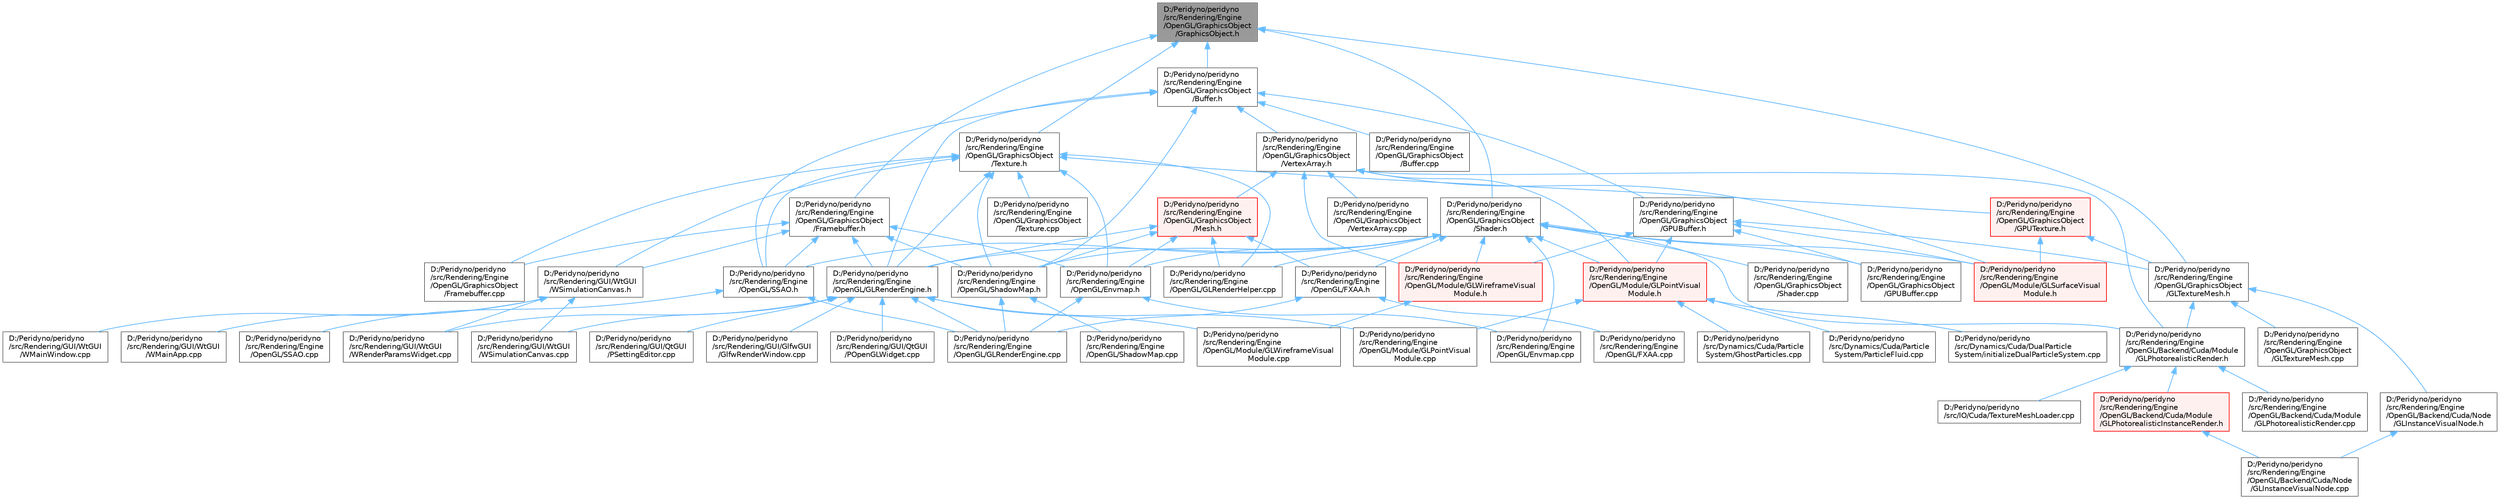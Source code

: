 digraph "D:/Peridyno/peridyno/src/Rendering/Engine/OpenGL/GraphicsObject/GraphicsObject.h"
{
 // LATEX_PDF_SIZE
  bgcolor="transparent";
  edge [fontname=Helvetica,fontsize=10,labelfontname=Helvetica,labelfontsize=10];
  node [fontname=Helvetica,fontsize=10,shape=box,height=0.2,width=0.4];
  Node1 [id="Node000001",label="D:/Peridyno/peridyno\l/src/Rendering/Engine\l/OpenGL/GraphicsObject\l/GraphicsObject.h",height=0.2,width=0.4,color="gray40", fillcolor="grey60", style="filled", fontcolor="black",tooltip=" "];
  Node1 -> Node2 [id="edge1_Node000001_Node000002",dir="back",color="steelblue1",style="solid",tooltip=" "];
  Node2 [id="Node000002",label="D:/Peridyno/peridyno\l/src/Rendering/Engine\l/OpenGL/GraphicsObject\l/Buffer.h",height=0.2,width=0.4,color="grey40", fillcolor="white", style="filled",URL="$_buffer_8h.html",tooltip=" "];
  Node2 -> Node3 [id="edge2_Node000002_Node000003",dir="back",color="steelblue1",style="solid",tooltip=" "];
  Node3 [id="Node000003",label="D:/Peridyno/peridyno\l/src/Rendering/Engine\l/OpenGL/GLRenderEngine.h",height=0.2,width=0.4,color="grey40", fillcolor="white", style="filled",URL="$_g_l_render_engine_8h.html",tooltip=" "];
  Node3 -> Node4 [id="edge3_Node000003_Node000004",dir="back",color="steelblue1",style="solid",tooltip=" "];
  Node4 [id="Node000004",label="D:/Peridyno/peridyno\l/src/Rendering/Engine\l/OpenGL/GLRenderEngine.cpp",height=0.2,width=0.4,color="grey40", fillcolor="white", style="filled",URL="$_g_l_render_engine_8cpp.html",tooltip=" "];
  Node3 -> Node5 [id="edge4_Node000003_Node000005",dir="back",color="steelblue1",style="solid",tooltip=" "];
  Node5 [id="Node000005",label="D:/Peridyno/peridyno\l/src/Rendering/Engine\l/OpenGL/Module/GLPointVisual\lModule.cpp",height=0.2,width=0.4,color="grey40", fillcolor="white", style="filled",URL="$_g_l_point_visual_module_8cpp.html",tooltip=" "];
  Node3 -> Node6 [id="edge5_Node000003_Node000006",dir="back",color="steelblue1",style="solid",tooltip=" "];
  Node6 [id="Node000006",label="D:/Peridyno/peridyno\l/src/Rendering/Engine\l/OpenGL/Module/GLWireframeVisual\lModule.cpp",height=0.2,width=0.4,color="grey40", fillcolor="white", style="filled",URL="$_g_l_wireframe_visual_module_8cpp.html",tooltip=" "];
  Node3 -> Node7 [id="edge6_Node000003_Node000007",dir="back",color="steelblue1",style="solid",tooltip=" "];
  Node7 [id="Node000007",label="D:/Peridyno/peridyno\l/src/Rendering/GUI/GlfwGUI\l/GlfwRenderWindow.cpp",height=0.2,width=0.4,color="grey40", fillcolor="white", style="filled",URL="$_glfw_render_window_8cpp.html",tooltip=" "];
  Node3 -> Node8 [id="edge7_Node000003_Node000008",dir="back",color="steelblue1",style="solid",tooltip=" "];
  Node8 [id="Node000008",label="D:/Peridyno/peridyno\l/src/Rendering/GUI/QtGUI\l/POpenGLWidget.cpp",height=0.2,width=0.4,color="grey40", fillcolor="white", style="filled",URL="$_p_open_g_l_widget_8cpp.html",tooltip=" "];
  Node3 -> Node9 [id="edge8_Node000003_Node000009",dir="back",color="steelblue1",style="solid",tooltip=" "];
  Node9 [id="Node000009",label="D:/Peridyno/peridyno\l/src/Rendering/GUI/QtGUI\l/PSettingEditor.cpp",height=0.2,width=0.4,color="grey40", fillcolor="white", style="filled",URL="$_p_setting_editor_8cpp.html",tooltip=" "];
  Node3 -> Node10 [id="edge9_Node000003_Node000010",dir="back",color="steelblue1",style="solid",tooltip=" "];
  Node10 [id="Node000010",label="D:/Peridyno/peridyno\l/src/Rendering/GUI/WtGUI\l/WRenderParamsWidget.cpp",height=0.2,width=0.4,color="grey40", fillcolor="white", style="filled",URL="$_w_render_params_widget_8cpp.html",tooltip=" "];
  Node3 -> Node11 [id="edge10_Node000003_Node000011",dir="back",color="steelblue1",style="solid",tooltip=" "];
  Node11 [id="Node000011",label="D:/Peridyno/peridyno\l/src/Rendering/GUI/WtGUI\l/WSimulationCanvas.cpp",height=0.2,width=0.4,color="grey40", fillcolor="white", style="filled",URL="$_w_simulation_canvas_8cpp.html",tooltip=" "];
  Node2 -> Node12 [id="edge11_Node000002_Node000012",dir="back",color="steelblue1",style="solid",tooltip=" "];
  Node12 [id="Node000012",label="D:/Peridyno/peridyno\l/src/Rendering/Engine\l/OpenGL/GraphicsObject\l/Buffer.cpp",height=0.2,width=0.4,color="grey40", fillcolor="white", style="filled",URL="$_buffer_8cpp.html",tooltip=" "];
  Node2 -> Node13 [id="edge12_Node000002_Node000013",dir="back",color="steelblue1",style="solid",tooltip=" "];
  Node13 [id="Node000013",label="D:/Peridyno/peridyno\l/src/Rendering/Engine\l/OpenGL/GraphicsObject\l/GPUBuffer.h",height=0.2,width=0.4,color="grey40", fillcolor="white", style="filled",URL="$_g_p_u_buffer_8h.html",tooltip=" "];
  Node13 -> Node14 [id="edge13_Node000013_Node000014",dir="back",color="steelblue1",style="solid",tooltip=" "];
  Node14 [id="Node000014",label="D:/Peridyno/peridyno\l/src/Rendering/Engine\l/OpenGL/GraphicsObject\l/GLTextureMesh.h",height=0.2,width=0.4,color="grey40", fillcolor="white", style="filled",URL="$_g_l_texture_mesh_8h.html",tooltip=" "];
  Node14 -> Node15 [id="edge14_Node000014_Node000015",dir="back",color="steelblue1",style="solid",tooltip=" "];
  Node15 [id="Node000015",label="D:/Peridyno/peridyno\l/src/Rendering/Engine\l/OpenGL/Backend/Cuda/Module\l/GLPhotorealisticRender.h",height=0.2,width=0.4,color="grey40", fillcolor="white", style="filled",URL="$_g_l_photorealistic_render_8h.html",tooltip=" "];
  Node15 -> Node16 [id="edge15_Node000015_Node000016",dir="back",color="steelblue1",style="solid",tooltip=" "];
  Node16 [id="Node000016",label="D:/Peridyno/peridyno\l/src/IO/Cuda/TextureMeshLoader.cpp",height=0.2,width=0.4,color="grey40", fillcolor="white", style="filled",URL="$_texture_mesh_loader_8cpp.html",tooltip=" "];
  Node15 -> Node17 [id="edge16_Node000015_Node000017",dir="back",color="steelblue1",style="solid",tooltip=" "];
  Node17 [id="Node000017",label="D:/Peridyno/peridyno\l/src/Rendering/Engine\l/OpenGL/Backend/Cuda/Module\l/GLPhotorealisticInstanceRender.h",height=0.2,width=0.4,color="red", fillcolor="#FFF0F0", style="filled",URL="$_g_l_photorealistic_instance_render_8h.html",tooltip=" "];
  Node17 -> Node23 [id="edge17_Node000017_Node000023",dir="back",color="steelblue1",style="solid",tooltip=" "];
  Node23 [id="Node000023",label="D:/Peridyno/peridyno\l/src/Rendering/Engine\l/OpenGL/Backend/Cuda/Node\l/GLInstanceVisualNode.cpp",height=0.2,width=0.4,color="grey40", fillcolor="white", style="filled",URL="$_g_l_instance_visual_node_8cpp.html",tooltip=" "];
  Node15 -> Node24 [id="edge18_Node000015_Node000024",dir="back",color="steelblue1",style="solid",tooltip=" "];
  Node24 [id="Node000024",label="D:/Peridyno/peridyno\l/src/Rendering/Engine\l/OpenGL/Backend/Cuda/Module\l/GLPhotorealisticRender.cpp",height=0.2,width=0.4,color="grey40", fillcolor="white", style="filled",URL="$_g_l_photorealistic_render_8cpp.html",tooltip=" "];
  Node14 -> Node25 [id="edge19_Node000014_Node000025",dir="back",color="steelblue1",style="solid",tooltip=" "];
  Node25 [id="Node000025",label="D:/Peridyno/peridyno\l/src/Rendering/Engine\l/OpenGL/Backend/Cuda/Node\l/GLInstanceVisualNode.h",height=0.2,width=0.4,color="grey40", fillcolor="white", style="filled",URL="$_g_l_instance_visual_node_8h.html",tooltip=" "];
  Node25 -> Node23 [id="edge20_Node000025_Node000023",dir="back",color="steelblue1",style="solid",tooltip=" "];
  Node14 -> Node26 [id="edge21_Node000014_Node000026",dir="back",color="steelblue1",style="solid",tooltip=" "];
  Node26 [id="Node000026",label="D:/Peridyno/peridyno\l/src/Rendering/Engine\l/OpenGL/GraphicsObject\l/GLTextureMesh.cpp",height=0.2,width=0.4,color="grey40", fillcolor="white", style="filled",URL="$_g_l_texture_mesh_8cpp.html",tooltip=" "];
  Node13 -> Node27 [id="edge22_Node000013_Node000027",dir="back",color="steelblue1",style="solid",tooltip=" "];
  Node27 [id="Node000027",label="D:/Peridyno/peridyno\l/src/Rendering/Engine\l/OpenGL/GraphicsObject\l/GPUBuffer.cpp",height=0.2,width=0.4,color="grey40", fillcolor="white", style="filled",URL="$_g_p_u_buffer_8cpp.html",tooltip=" "];
  Node13 -> Node28 [id="edge23_Node000013_Node000028",dir="back",color="steelblue1",style="solid",tooltip=" "];
  Node28 [id="Node000028",label="D:/Peridyno/peridyno\l/src/Rendering/Engine\l/OpenGL/Module/GLPointVisual\lModule.h",height=0.2,width=0.4,color="red", fillcolor="#FFF0F0", style="filled",URL="$_g_l_point_visual_module_8h.html",tooltip=" "];
  Node28 -> Node29 [id="edge24_Node000028_Node000029",dir="back",color="steelblue1",style="solid",tooltip=" "];
  Node29 [id="Node000029",label="D:/Peridyno/peridyno\l/src/Dynamics/Cuda/DualParticle\lSystem/initializeDualParticleSystem.cpp",height=0.2,width=0.4,color="grey40", fillcolor="white", style="filled",URL="$initialize_dual_particle_system_8cpp.html",tooltip=" "];
  Node28 -> Node30 [id="edge25_Node000028_Node000030",dir="back",color="steelblue1",style="solid",tooltip=" "];
  Node30 [id="Node000030",label="D:/Peridyno/peridyno\l/src/Dynamics/Cuda/Particle\lSystem/GhostParticles.cpp",height=0.2,width=0.4,color="grey40", fillcolor="white", style="filled",URL="$_ghost_particles_8cpp.html",tooltip=" "];
  Node28 -> Node31 [id="edge26_Node000028_Node000031",dir="back",color="steelblue1",style="solid",tooltip=" "];
  Node31 [id="Node000031",label="D:/Peridyno/peridyno\l/src/Dynamics/Cuda/Particle\lSystem/ParticleFluid.cpp",height=0.2,width=0.4,color="grey40", fillcolor="white", style="filled",URL="$_cuda_2_particle_system_2_particle_fluid_8cpp.html",tooltip=" "];
  Node28 -> Node5 [id="edge27_Node000028_Node000005",dir="back",color="steelblue1",style="solid",tooltip=" "];
  Node13 -> Node60 [id="edge28_Node000013_Node000060",dir="back",color="steelblue1",style="solid",tooltip=" "];
  Node60 [id="Node000060",label="D:/Peridyno/peridyno\l/src/Rendering/Engine\l/OpenGL/Module/GLSurfaceVisual\lModule.h",height=0.2,width=0.4,color="red", fillcolor="#FFF0F0", style="filled",URL="$_g_l_surface_visual_module_8h.html",tooltip=" "];
  Node13 -> Node87 [id="edge29_Node000013_Node000087",dir="back",color="steelblue1",style="solid",tooltip=" "];
  Node87 [id="Node000087",label="D:/Peridyno/peridyno\l/src/Rendering/Engine\l/OpenGL/Module/GLWireframeVisual\lModule.h",height=0.2,width=0.4,color="red", fillcolor="#FFF0F0", style="filled",URL="$_g_l_wireframe_visual_module_8h.html",tooltip=" "];
  Node87 -> Node6 [id="edge30_Node000087_Node000006",dir="back",color="steelblue1",style="solid",tooltip=" "];
  Node2 -> Node92 [id="edge31_Node000002_Node000092",dir="back",color="steelblue1",style="solid",tooltip=" "];
  Node92 [id="Node000092",label="D:/Peridyno/peridyno\l/src/Rendering/Engine\l/OpenGL/GraphicsObject\l/VertexArray.h",height=0.2,width=0.4,color="grey40", fillcolor="white", style="filled",URL="$_vertex_array_8h.html",tooltip=" "];
  Node92 -> Node15 [id="edge32_Node000092_Node000015",dir="back",color="steelblue1",style="solid",tooltip=" "];
  Node92 -> Node93 [id="edge33_Node000092_Node000093",dir="back",color="steelblue1",style="solid",tooltip=" "];
  Node93 [id="Node000093",label="D:/Peridyno/peridyno\l/src/Rendering/Engine\l/OpenGL/GraphicsObject\l/Mesh.h",height=0.2,width=0.4,color="red", fillcolor="#FFF0F0", style="filled",URL="$_mesh_8h.html",tooltip=" "];
  Node93 -> Node94 [id="edge34_Node000093_Node000094",dir="back",color="steelblue1",style="solid",tooltip=" "];
  Node94 [id="Node000094",label="D:/Peridyno/peridyno\l/src/Rendering/Engine\l/OpenGL/Envmap.h",height=0.2,width=0.4,color="grey40", fillcolor="white", style="filled",URL="$_envmap_8h.html",tooltip=" "];
  Node94 -> Node95 [id="edge35_Node000094_Node000095",dir="back",color="steelblue1",style="solid",tooltip=" "];
  Node95 [id="Node000095",label="D:/Peridyno/peridyno\l/src/Rendering/Engine\l/OpenGL/Envmap.cpp",height=0.2,width=0.4,color="grey40", fillcolor="white", style="filled",URL="$_envmap_8cpp.html",tooltip=" "];
  Node94 -> Node4 [id="edge36_Node000094_Node000004",dir="back",color="steelblue1",style="solid",tooltip=" "];
  Node93 -> Node96 [id="edge37_Node000093_Node000096",dir="back",color="steelblue1",style="solid",tooltip=" "];
  Node96 [id="Node000096",label="D:/Peridyno/peridyno\l/src/Rendering/Engine\l/OpenGL/FXAA.h",height=0.2,width=0.4,color="grey40", fillcolor="white", style="filled",URL="$_f_x_a_a_8h.html",tooltip=" "];
  Node96 -> Node97 [id="edge38_Node000096_Node000097",dir="back",color="steelblue1",style="solid",tooltip=" "];
  Node97 [id="Node000097",label="D:/Peridyno/peridyno\l/src/Rendering/Engine\l/OpenGL/FXAA.cpp",height=0.2,width=0.4,color="grey40", fillcolor="white", style="filled",URL="$_f_x_a_a_8cpp.html",tooltip=" "];
  Node96 -> Node4 [id="edge39_Node000096_Node000004",dir="back",color="steelblue1",style="solid",tooltip=" "];
  Node93 -> Node3 [id="edge40_Node000093_Node000003",dir="back",color="steelblue1",style="solid",tooltip=" "];
  Node93 -> Node98 [id="edge41_Node000093_Node000098",dir="back",color="steelblue1",style="solid",tooltip=" "];
  Node98 [id="Node000098",label="D:/Peridyno/peridyno\l/src/Rendering/Engine\l/OpenGL/GLRenderHelper.cpp",height=0.2,width=0.4,color="grey40", fillcolor="white", style="filled",URL="$_g_l_render_helper_8cpp.html",tooltip=" "];
  Node93 -> Node100 [id="edge42_Node000093_Node000100",dir="back",color="steelblue1",style="solid",tooltip=" "];
  Node100 [id="Node000100",label="D:/Peridyno/peridyno\l/src/Rendering/Engine\l/OpenGL/ShadowMap.h",height=0.2,width=0.4,color="grey40", fillcolor="white", style="filled",URL="$_shadow_map_8h.html",tooltip=" "];
  Node100 -> Node4 [id="edge43_Node000100_Node000004",dir="back",color="steelblue1",style="solid",tooltip=" "];
  Node100 -> Node101 [id="edge44_Node000100_Node000101",dir="back",color="steelblue1",style="solid",tooltip=" "];
  Node101 [id="Node000101",label="D:/Peridyno/peridyno\l/src/Rendering/Engine\l/OpenGL/ShadowMap.cpp",height=0.2,width=0.4,color="grey40", fillcolor="white", style="filled",URL="$_shadow_map_8cpp.html",tooltip=" "];
  Node92 -> Node102 [id="edge45_Node000092_Node000102",dir="back",color="steelblue1",style="solid",tooltip=" "];
  Node102 [id="Node000102",label="D:/Peridyno/peridyno\l/src/Rendering/Engine\l/OpenGL/GraphicsObject\l/VertexArray.cpp",height=0.2,width=0.4,color="grey40", fillcolor="white", style="filled",URL="$_vertex_array_8cpp.html",tooltip=" "];
  Node92 -> Node28 [id="edge46_Node000092_Node000028",dir="back",color="steelblue1",style="solid",tooltip=" "];
  Node92 -> Node60 [id="edge47_Node000092_Node000060",dir="back",color="steelblue1",style="solid",tooltip=" "];
  Node92 -> Node87 [id="edge48_Node000092_Node000087",dir="back",color="steelblue1",style="solid",tooltip=" "];
  Node2 -> Node103 [id="edge49_Node000002_Node000103",dir="back",color="steelblue1",style="solid",tooltip=" "];
  Node103 [id="Node000103",label="D:/Peridyno/peridyno\l/src/Rendering/Engine\l/OpenGL/SSAO.h",height=0.2,width=0.4,color="grey40", fillcolor="white", style="filled",URL="$_s_s_a_o_8h.html",tooltip=" "];
  Node103 -> Node4 [id="edge50_Node000103_Node000004",dir="back",color="steelblue1",style="solid",tooltip=" "];
  Node103 -> Node104 [id="edge51_Node000103_Node000104",dir="back",color="steelblue1",style="solid",tooltip=" "];
  Node104 [id="Node000104",label="D:/Peridyno/peridyno\l/src/Rendering/Engine\l/OpenGL/SSAO.cpp",height=0.2,width=0.4,color="grey40", fillcolor="white", style="filled",URL="$_s_s_a_o_8cpp.html",tooltip=" "];
  Node2 -> Node100 [id="edge52_Node000002_Node000100",dir="back",color="steelblue1",style="solid",tooltip=" "];
  Node1 -> Node105 [id="edge53_Node000001_Node000105",dir="back",color="steelblue1",style="solid",tooltip=" "];
  Node105 [id="Node000105",label="D:/Peridyno/peridyno\l/src/Rendering/Engine\l/OpenGL/GraphicsObject\l/Framebuffer.h",height=0.2,width=0.4,color="grey40", fillcolor="white", style="filled",URL="$_framebuffer_8h.html",tooltip=" "];
  Node105 -> Node94 [id="edge54_Node000105_Node000094",dir="back",color="steelblue1",style="solid",tooltip=" "];
  Node105 -> Node3 [id="edge55_Node000105_Node000003",dir="back",color="steelblue1",style="solid",tooltip=" "];
  Node105 -> Node106 [id="edge56_Node000105_Node000106",dir="back",color="steelblue1",style="solid",tooltip=" "];
  Node106 [id="Node000106",label="D:/Peridyno/peridyno\l/src/Rendering/Engine\l/OpenGL/GraphicsObject\l/Framebuffer.cpp",height=0.2,width=0.4,color="grey40", fillcolor="white", style="filled",URL="$_framebuffer_8cpp.html",tooltip=" "];
  Node105 -> Node103 [id="edge57_Node000105_Node000103",dir="back",color="steelblue1",style="solid",tooltip=" "];
  Node105 -> Node100 [id="edge58_Node000105_Node000100",dir="back",color="steelblue1",style="solid",tooltip=" "];
  Node105 -> Node107 [id="edge59_Node000105_Node000107",dir="back",color="steelblue1",style="solid",tooltip=" "];
  Node107 [id="Node000107",label="D:/Peridyno/peridyno\l/src/Rendering/GUI/WtGUI\l/WSimulationCanvas.h",height=0.2,width=0.4,color="grey40", fillcolor="white", style="filled",URL="$_w_simulation_canvas_8h.html",tooltip=" "];
  Node107 -> Node108 [id="edge60_Node000107_Node000108",dir="back",color="steelblue1",style="solid",tooltip=" "];
  Node108 [id="Node000108",label="D:/Peridyno/peridyno\l/src/Rendering/GUI/WtGUI\l/WMainApp.cpp",height=0.2,width=0.4,color="grey40", fillcolor="white", style="filled",URL="$_w_main_app_8cpp.html",tooltip=" "];
  Node107 -> Node109 [id="edge61_Node000107_Node000109",dir="back",color="steelblue1",style="solid",tooltip=" "];
  Node109 [id="Node000109",label="D:/Peridyno/peridyno\l/src/Rendering/GUI/WtGUI\l/WMainWindow.cpp",height=0.2,width=0.4,color="grey40", fillcolor="white", style="filled",URL="$_w_main_window_8cpp.html",tooltip=" "];
  Node107 -> Node10 [id="edge62_Node000107_Node000010",dir="back",color="steelblue1",style="solid",tooltip=" "];
  Node107 -> Node11 [id="edge63_Node000107_Node000011",dir="back",color="steelblue1",style="solid",tooltip=" "];
  Node1 -> Node14 [id="edge64_Node000001_Node000014",dir="back",color="steelblue1",style="solid",tooltip=" "];
  Node1 -> Node110 [id="edge65_Node000001_Node000110",dir="back",color="steelblue1",style="solid",tooltip=" "];
  Node110 [id="Node000110",label="D:/Peridyno/peridyno\l/src/Rendering/Engine\l/OpenGL/GraphicsObject\l/Shader.h",height=0.2,width=0.4,color="grey40", fillcolor="white", style="filled",URL="$_shader_8h.html",tooltip=" "];
  Node110 -> Node15 [id="edge66_Node000110_Node000015",dir="back",color="steelblue1",style="solid",tooltip=" "];
  Node110 -> Node95 [id="edge67_Node000110_Node000095",dir="back",color="steelblue1",style="solid",tooltip=" "];
  Node110 -> Node94 [id="edge68_Node000110_Node000094",dir="back",color="steelblue1",style="solid",tooltip=" "];
  Node110 -> Node96 [id="edge69_Node000110_Node000096",dir="back",color="steelblue1",style="solid",tooltip=" "];
  Node110 -> Node3 [id="edge70_Node000110_Node000003",dir="back",color="steelblue1",style="solid",tooltip=" "];
  Node110 -> Node98 [id="edge71_Node000110_Node000098",dir="back",color="steelblue1",style="solid",tooltip=" "];
  Node110 -> Node27 [id="edge72_Node000110_Node000027",dir="back",color="steelblue1",style="solid",tooltip=" "];
  Node110 -> Node111 [id="edge73_Node000110_Node000111",dir="back",color="steelblue1",style="solid",tooltip=" "];
  Node111 [id="Node000111",label="D:/Peridyno/peridyno\l/src/Rendering/Engine\l/OpenGL/GraphicsObject\l/Shader.cpp",height=0.2,width=0.4,color="grey40", fillcolor="white", style="filled",URL="$_shader_8cpp.html",tooltip=" "];
  Node110 -> Node28 [id="edge74_Node000110_Node000028",dir="back",color="steelblue1",style="solid",tooltip=" "];
  Node110 -> Node60 [id="edge75_Node000110_Node000060",dir="back",color="steelblue1",style="solid",tooltip=" "];
  Node110 -> Node87 [id="edge76_Node000110_Node000087",dir="back",color="steelblue1",style="solid",tooltip=" "];
  Node110 -> Node103 [id="edge77_Node000110_Node000103",dir="back",color="steelblue1",style="solid",tooltip=" "];
  Node110 -> Node100 [id="edge78_Node000110_Node000100",dir="back",color="steelblue1",style="solid",tooltip=" "];
  Node1 -> Node112 [id="edge79_Node000001_Node000112",dir="back",color="steelblue1",style="solid",tooltip=" "];
  Node112 [id="Node000112",label="D:/Peridyno/peridyno\l/src/Rendering/Engine\l/OpenGL/GraphicsObject\l/Texture.h",height=0.2,width=0.4,color="grey40", fillcolor="white", style="filled",URL="$_texture_8h.html",tooltip=" "];
  Node112 -> Node94 [id="edge80_Node000112_Node000094",dir="back",color="steelblue1",style="solid",tooltip=" "];
  Node112 -> Node3 [id="edge81_Node000112_Node000003",dir="back",color="steelblue1",style="solid",tooltip=" "];
  Node112 -> Node98 [id="edge82_Node000112_Node000098",dir="back",color="steelblue1",style="solid",tooltip=" "];
  Node112 -> Node106 [id="edge83_Node000112_Node000106",dir="back",color="steelblue1",style="solid",tooltip=" "];
  Node112 -> Node113 [id="edge84_Node000112_Node000113",dir="back",color="steelblue1",style="solid",tooltip=" "];
  Node113 [id="Node000113",label="D:/Peridyno/peridyno\l/src/Rendering/Engine\l/OpenGL/GraphicsObject\l/GPUTexture.h",height=0.2,width=0.4,color="red", fillcolor="#FFF0F0", style="filled",URL="$_g_p_u_texture_8h.html",tooltip=" "];
  Node113 -> Node14 [id="edge85_Node000113_Node000014",dir="back",color="steelblue1",style="solid",tooltip=" "];
  Node113 -> Node60 [id="edge86_Node000113_Node000060",dir="back",color="steelblue1",style="solid",tooltip=" "];
  Node112 -> Node115 [id="edge87_Node000112_Node000115",dir="back",color="steelblue1",style="solid",tooltip=" "];
  Node115 [id="Node000115",label="D:/Peridyno/peridyno\l/src/Rendering/Engine\l/OpenGL/GraphicsObject\l/Texture.cpp",height=0.2,width=0.4,color="grey40", fillcolor="white", style="filled",URL="$_texture_8cpp.html",tooltip=" "];
  Node112 -> Node103 [id="edge88_Node000112_Node000103",dir="back",color="steelblue1",style="solid",tooltip=" "];
  Node112 -> Node100 [id="edge89_Node000112_Node000100",dir="back",color="steelblue1",style="solid",tooltip=" "];
  Node112 -> Node107 [id="edge90_Node000112_Node000107",dir="back",color="steelblue1",style="solid",tooltip=" "];
}
